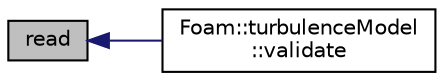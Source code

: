 digraph "read"
{
  bgcolor="transparent";
  edge [fontname="Helvetica",fontsize="10",labelfontname="Helvetica",labelfontsize="10"];
  node [fontname="Helvetica",fontsize="10",shape=record];
  rankdir="LR";
  Node1 [label="read",height=0.2,width=0.4,color="black", fillcolor="grey75", style="filled" fontcolor="black"];
  Node1 -> Node2 [dir="back",color="midnightblue",fontsize="10",style="solid",fontname="Helvetica"];
  Node2 [label="Foam::turbulenceModel\l::validate",height=0.2,width=0.4,color="black",URL="$classFoam_1_1turbulenceModel.html#a41d45236c37b75848f4b1667a11fb50e",tooltip="Validate the turbulence fields after construction. "];
}
